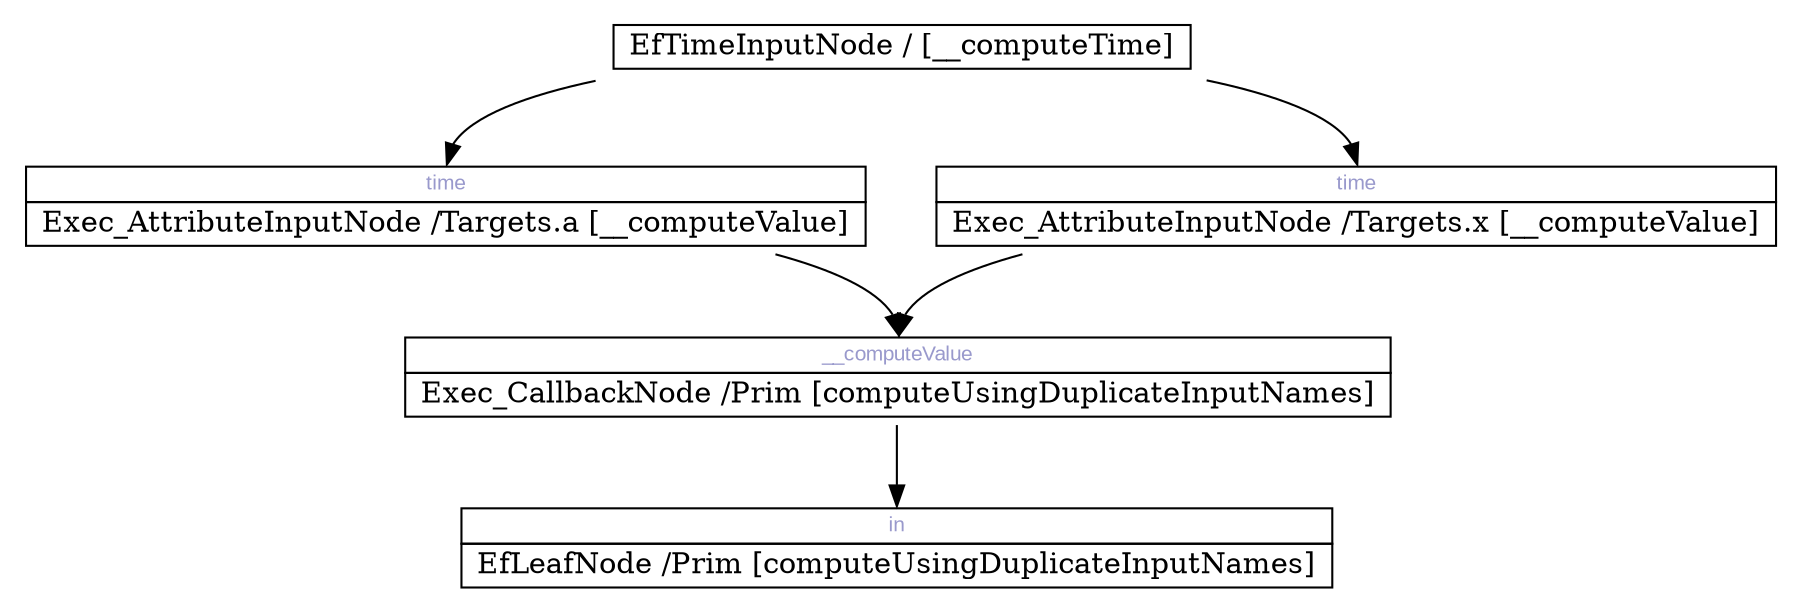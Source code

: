 digraph network {
	rankdir=TB;
	page="8.5, 11";

	node [shape=plaintext];
		"0x7f562aee04e0" [label=<
		<TABLE BORDER="0" CELLBORDER="1" CELLSPACING="0">
			<TR><TD COLSPAN="1"> EfTimeInputNode / [__computeTime] </TD></TR>
		</TABLE>>];
	node [shape=plaintext];
		"0x7f562ee30400" [label=<
		<TABLE BORDER="0" CELLBORDER="1" CELLSPACING="0">
			<TR><TD PORT="0x7f5625d04900" COLSPAN="1"><FONT POINT-SIZE="10" FACE="Arial" COLOR="#9999cc">time</FONT></TD></TR>
			<TR><TD COLSPAN="1"> Exec_AttributeInputNode /Targets.a [__computeValue] </TD></TR>
		</TABLE>>];
	node [shape=plaintext];
		"0x7f562802fa00" [label=<
		<TABLE BORDER="0" CELLBORDER="1" CELLSPACING="0">
			<TR><TD PORT="0x7f5625bb0e00" COLSPAN="1"><FONT POINT-SIZE="10" FACE="Arial" COLOR="#9999cc">time</FONT></TD></TR>
			<TR><TD COLSPAN="1"> Exec_AttributeInputNode /Targets.x [__computeValue] </TD></TR>
		</TABLE>>];
	node [shape=plaintext];
		"0x7f563171d470" [label=<
		<TABLE BORDER="0" CELLBORDER="1" CELLSPACING="0">
			<TR><TD PORT="0x7f5635ae53d0" COLSPAN="1"><FONT POINT-SIZE="10" FACE="Arial" COLOR="#9999cc">__computeValue</FONT></TD></TR>
			<TR><TD COLSPAN="1"> Exec_CallbackNode /Prim [computeUsingDuplicateInputNames] </TD></TR>
		</TABLE>>];
	node [shape=plaintext];
		"0x7f5635ae91c0" [label=<
		<TABLE BORDER="0" CELLBORDER="1" CELLSPACING="0">
			<TR><TD PORT="0x7f560b48edc0" COLSPAN="1"><FONT POINT-SIZE="10" FACE="Arial" COLOR="#9999cc">in</FONT></TD></TR>
			<TR><TD COLSPAN="1"> EfLeafNode /Prim [computeUsingDuplicateInputNames] </TD></TR>
		</TABLE>>];
		"0x7f562aee04e0" -> "0x7f562ee30400":"0x7f5625d04900":n;
		"0x7f562aee04e0" -> "0x7f562802fa00":"0x7f5625bb0e00":n;
		"0x7f562ee30400" -> "0x7f563171d470":"0x7f5635ae53d0":n;
		"0x7f562802fa00" -> "0x7f563171d470":"0x7f5635ae53d0":n;
		"0x7f563171d470" -> "0x7f5635ae91c0":"0x7f560b48edc0":n;
}
